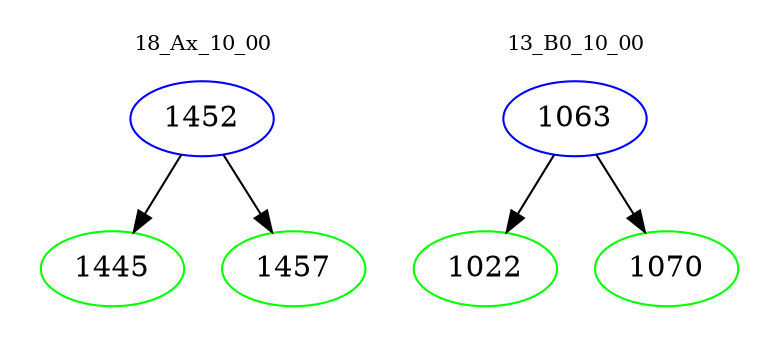 digraph{
subgraph cluster_0 {
color = white
label = "18_Ax_10_00";
fontsize=10;
T0_1452 [label="1452", color="blue"]
T0_1452 -> T0_1445 [color="black"]
T0_1445 [label="1445", color="green"]
T0_1452 -> T0_1457 [color="black"]
T0_1457 [label="1457", color="green"]
}
subgraph cluster_1 {
color = white
label = "13_B0_10_00";
fontsize=10;
T1_1063 [label="1063", color="blue"]
T1_1063 -> T1_1022 [color="black"]
T1_1022 [label="1022", color="green"]
T1_1063 -> T1_1070 [color="black"]
T1_1070 [label="1070", color="green"]
}
}
